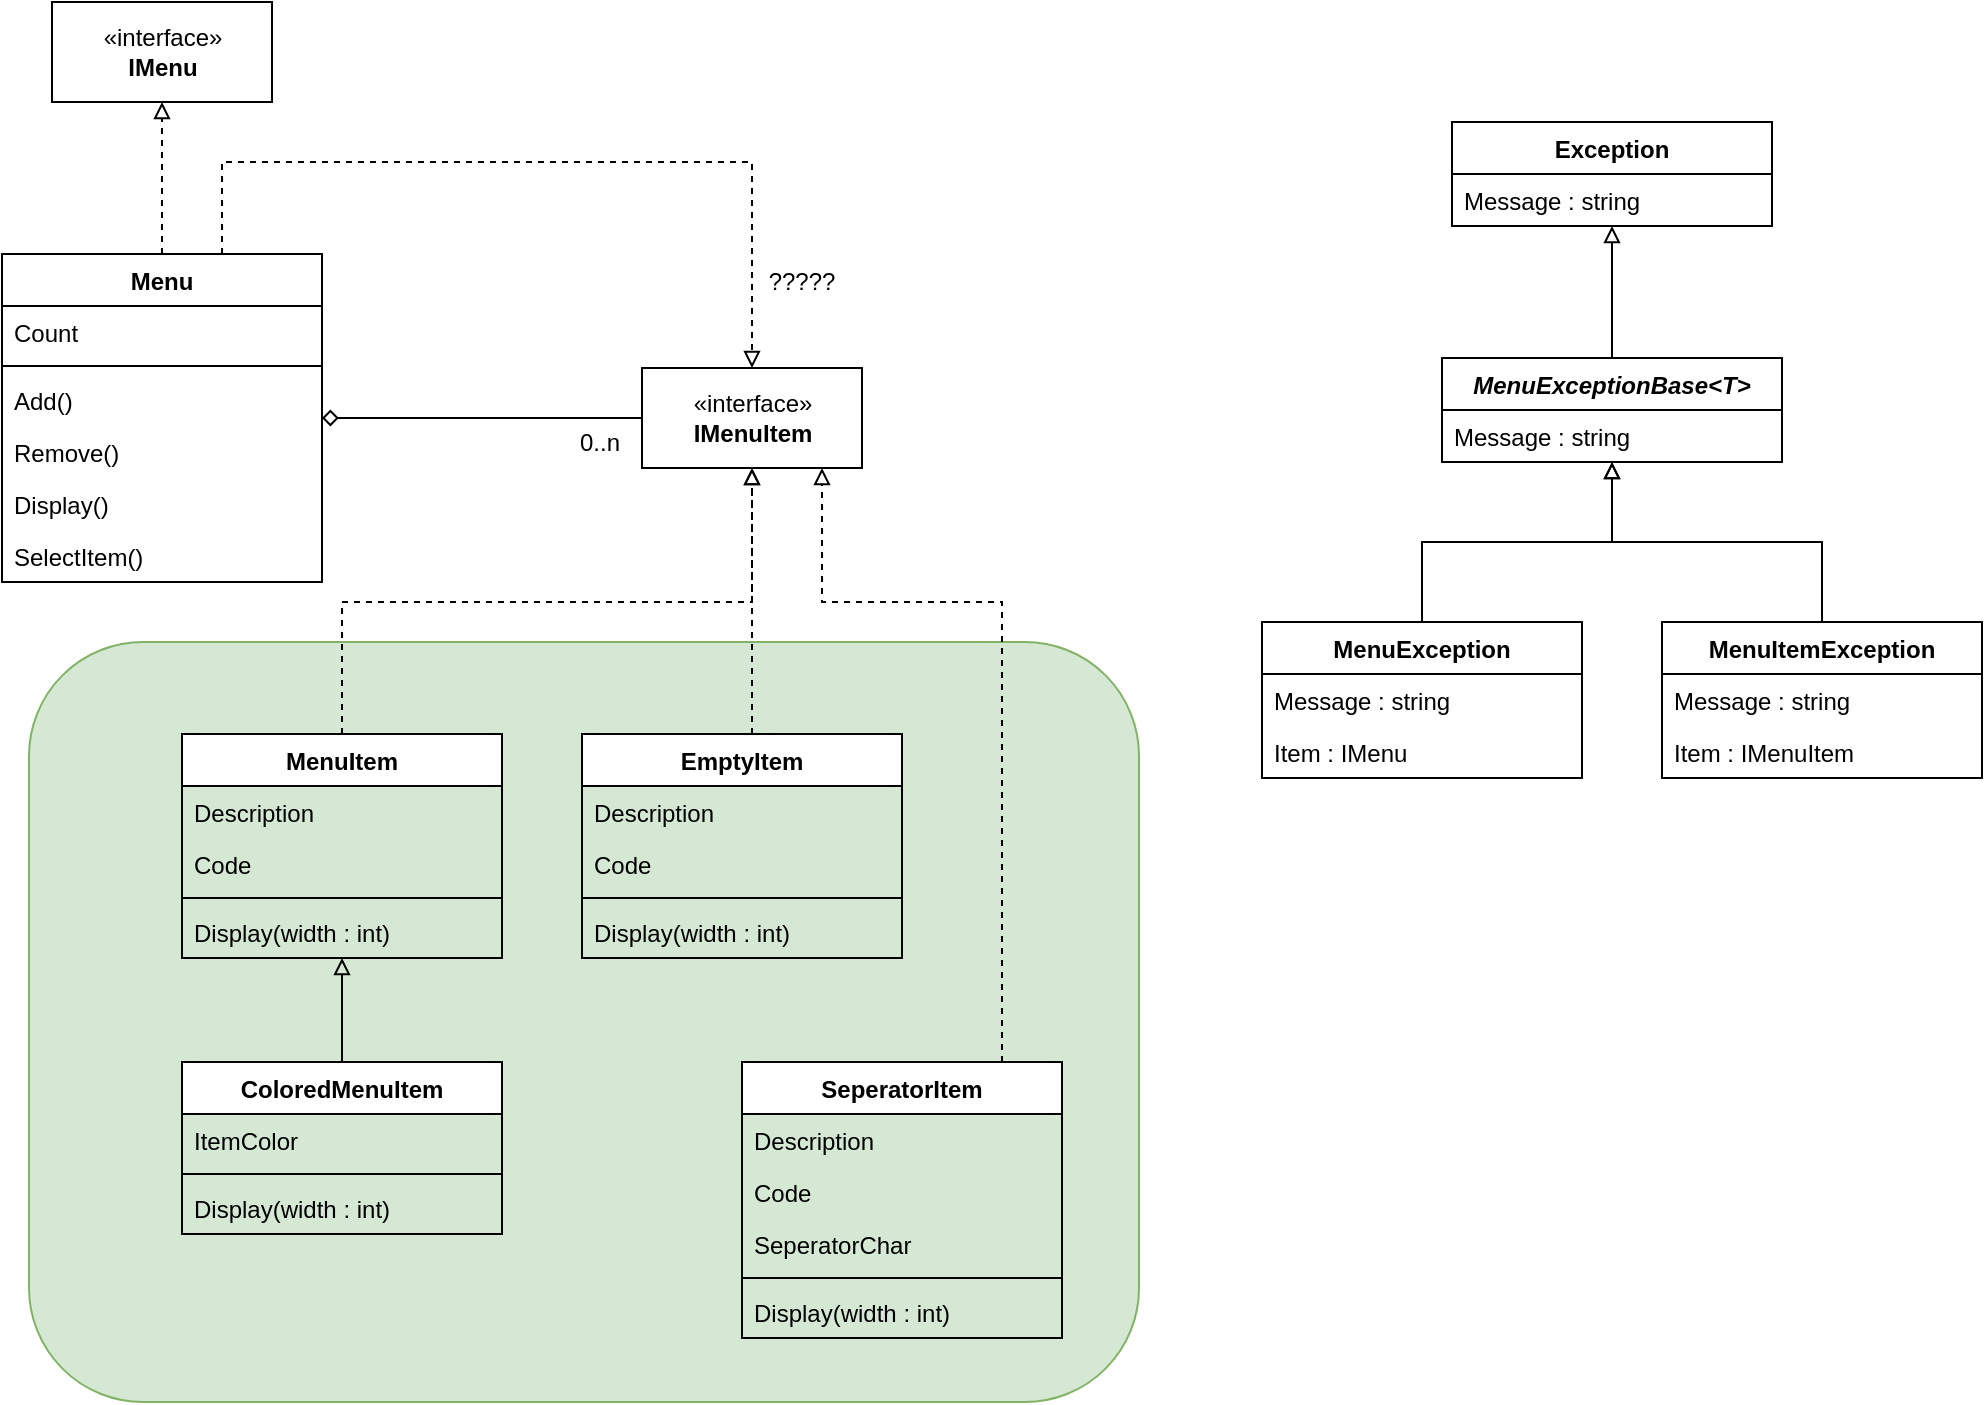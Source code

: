 <mxfile version="13.9.9" type="device"><diagram id="EiQuwzDnG7kpTYSZTTEy" name="ÜbungInterfaces"><mxGraphModel dx="1422" dy="815" grid="1" gridSize="10" guides="1" tooltips="1" connect="1" arrows="1" fold="1" page="1" pageScale="1" pageWidth="1169" pageHeight="827" math="0" shadow="0"><root><mxCell id="ZBaBb_uAq3HlPvCAK4kc-0"/><mxCell id="ZBaBb_uAq3HlPvCAK4kc-1" parent="ZBaBb_uAq3HlPvCAK4kc-0"/><mxCell id="ZBaBb_uAq3HlPvCAK4kc-36" value="" style="rounded=1;whiteSpace=wrap;html=1;fillColor=#d5e8d4;strokeColor=#82b366;" parent="ZBaBb_uAq3HlPvCAK4kc-1" vertex="1"><mxGeometry x="123.5" y="380" width="555" height="380" as="geometry"/></mxCell><mxCell id="ZBaBb_uAq3HlPvCAK4kc-2" value="«interface»&lt;br&gt;&lt;b&gt;IMenuItem&lt;/b&gt;" style="html=1;" parent="ZBaBb_uAq3HlPvCAK4kc-1" vertex="1"><mxGeometry x="430" y="243" width="110" height="50" as="geometry"/></mxCell><mxCell id="ZBaBb_uAq3HlPvCAK4kc-3" style="edgeStyle=orthogonalEdgeStyle;rounded=0;orthogonalLoop=1;jettySize=auto;html=1;entryX=0.5;entryY=1;entryDx=0;entryDy=0;dashed=1;endArrow=block;endFill=0;" parent="ZBaBb_uAq3HlPvCAK4kc-1" source="ZBaBb_uAq3HlPvCAK4kc-5" target="ZBaBb_uAq3HlPvCAK4kc-2" edge="1"><mxGeometry relative="1" as="geometry"><Array as="points"><mxPoint x="280" y="360"/><mxPoint x="485" y="360"/></Array></mxGeometry></mxCell><mxCell id="ZBaBb_uAq3HlPvCAK4kc-4" style="edgeStyle=orthogonalEdgeStyle;rounded=0;orthogonalLoop=1;jettySize=auto;html=1;entryX=0.5;entryY=0;entryDx=0;entryDy=0;endArrow=none;endFill=0;startArrow=block;startFill=0;" parent="ZBaBb_uAq3HlPvCAK4kc-1" source="ZBaBb_uAq3HlPvCAK4kc-5" target="ZBaBb_uAq3HlPvCAK4kc-20" edge="1"><mxGeometry relative="1" as="geometry"/></mxCell><mxCell id="ZBaBb_uAq3HlPvCAK4kc-5" value="MenuItem" style="swimlane;fontStyle=1;align=center;verticalAlign=top;childLayout=stackLayout;horizontal=1;startSize=26;horizontalStack=0;resizeParent=1;resizeParentMax=0;resizeLast=0;collapsible=1;marginBottom=0;" parent="ZBaBb_uAq3HlPvCAK4kc-1" vertex="1"><mxGeometry x="200" y="426" width="160" height="112" as="geometry"/></mxCell><mxCell id="ZBaBb_uAq3HlPvCAK4kc-6" value="Description" style="text;strokeColor=none;fillColor=none;align=left;verticalAlign=top;spacingLeft=4;spacingRight=4;overflow=hidden;rotatable=0;points=[[0,0.5],[1,0.5]];portConstraint=eastwest;" parent="ZBaBb_uAq3HlPvCAK4kc-5" vertex="1"><mxGeometry y="26" width="160" height="26" as="geometry"/></mxCell><mxCell id="ZBaBb_uAq3HlPvCAK4kc-7" value="Code" style="text;strokeColor=none;fillColor=none;align=left;verticalAlign=top;spacingLeft=4;spacingRight=4;overflow=hidden;rotatable=0;points=[[0,0.5],[1,0.5]];portConstraint=eastwest;" parent="ZBaBb_uAq3HlPvCAK4kc-5" vertex="1"><mxGeometry y="52" width="160" height="26" as="geometry"/></mxCell><mxCell id="ZBaBb_uAq3HlPvCAK4kc-10" value="" style="line;strokeWidth=1;fillColor=none;align=left;verticalAlign=middle;spacingTop=-1;spacingLeft=3;spacingRight=3;rotatable=0;labelPosition=right;points=[];portConstraint=eastwest;" parent="ZBaBb_uAq3HlPvCAK4kc-5" vertex="1"><mxGeometry y="78" width="160" height="8" as="geometry"/></mxCell><mxCell id="ZBaBb_uAq3HlPvCAK4kc-11" value="Display(width : int)" style="text;strokeColor=none;fillColor=none;align=left;verticalAlign=top;spacingLeft=4;spacingRight=4;overflow=hidden;rotatable=0;points=[[0,0.5],[1,0.5]];portConstraint=eastwest;" parent="ZBaBb_uAq3HlPvCAK4kc-5" vertex="1"><mxGeometry y="86" width="160" height="26" as="geometry"/></mxCell><mxCell id="ZBaBb_uAq3HlPvCAK4kc-12" style="edgeStyle=orthogonalEdgeStyle;rounded=0;orthogonalLoop=1;jettySize=auto;html=1;dashed=1;endArrow=block;endFill=0;" parent="ZBaBb_uAq3HlPvCAK4kc-1" source="ZBaBb_uAq3HlPvCAK4kc-13" target="ZBaBb_uAq3HlPvCAK4kc-2" edge="1"><mxGeometry relative="1" as="geometry"><Array as="points"><mxPoint x="485" y="390"/><mxPoint x="485" y="390"/></Array></mxGeometry></mxCell><mxCell id="ZBaBb_uAq3HlPvCAK4kc-13" value="EmptyItem" style="swimlane;fontStyle=1;align=center;verticalAlign=top;childLayout=stackLayout;horizontal=1;startSize=26;horizontalStack=0;resizeParent=1;resizeParentMax=0;resizeLast=0;collapsible=1;marginBottom=0;" parent="ZBaBb_uAq3HlPvCAK4kc-1" vertex="1"><mxGeometry x="400" y="426" width="160" height="112" as="geometry"/></mxCell><mxCell id="ZBaBb_uAq3HlPvCAK4kc-14" value="Description" style="text;strokeColor=none;fillColor=none;align=left;verticalAlign=top;spacingLeft=4;spacingRight=4;overflow=hidden;rotatable=0;points=[[0,0.5],[1,0.5]];portConstraint=eastwest;" parent="ZBaBb_uAq3HlPvCAK4kc-13" vertex="1"><mxGeometry y="26" width="160" height="26" as="geometry"/></mxCell><mxCell id="ZBaBb_uAq3HlPvCAK4kc-15" value="Code" style="text;strokeColor=none;fillColor=none;align=left;verticalAlign=top;spacingLeft=4;spacingRight=4;overflow=hidden;rotatable=0;points=[[0,0.5],[1,0.5]];portConstraint=eastwest;" parent="ZBaBb_uAq3HlPvCAK4kc-13" vertex="1"><mxGeometry y="52" width="160" height="26" as="geometry"/></mxCell><mxCell id="ZBaBb_uAq3HlPvCAK4kc-18" value="" style="line;strokeWidth=1;fillColor=none;align=left;verticalAlign=middle;spacingTop=-1;spacingLeft=3;spacingRight=3;rotatable=0;labelPosition=right;points=[];portConstraint=eastwest;" parent="ZBaBb_uAq3HlPvCAK4kc-13" vertex="1"><mxGeometry y="78" width="160" height="8" as="geometry"/></mxCell><mxCell id="ZBaBb_uAq3HlPvCAK4kc-19" value="Display(width : int)" style="text;strokeColor=none;fillColor=none;align=left;verticalAlign=top;spacingLeft=4;spacingRight=4;overflow=hidden;rotatable=0;points=[[0,0.5],[1,0.5]];portConstraint=eastwest;" parent="ZBaBb_uAq3HlPvCAK4kc-13" vertex="1"><mxGeometry y="86" width="160" height="26" as="geometry"/></mxCell><mxCell id="ZBaBb_uAq3HlPvCAK4kc-20" value="ColoredMenuItem" style="swimlane;fontStyle=1;align=center;verticalAlign=top;childLayout=stackLayout;horizontal=1;startSize=26;horizontalStack=0;resizeParent=1;resizeParentMax=0;resizeLast=0;collapsible=1;marginBottom=0;" parent="ZBaBb_uAq3HlPvCAK4kc-1" vertex="1"><mxGeometry x="200" y="590" width="160" height="86" as="geometry"/></mxCell><mxCell id="ZBaBb_uAq3HlPvCAK4kc-21" value="ItemColor" style="text;strokeColor=none;fillColor=none;align=left;verticalAlign=top;spacingLeft=4;spacingRight=4;overflow=hidden;rotatable=0;points=[[0,0.5],[1,0.5]];portConstraint=eastwest;" parent="ZBaBb_uAq3HlPvCAK4kc-20" vertex="1"><mxGeometry y="26" width="160" height="26" as="geometry"/></mxCell><mxCell id="ZBaBb_uAq3HlPvCAK4kc-22" value="" style="line;strokeWidth=1;fillColor=none;align=left;verticalAlign=middle;spacingTop=-1;spacingLeft=3;spacingRight=3;rotatable=0;labelPosition=right;points=[];portConstraint=eastwest;" parent="ZBaBb_uAq3HlPvCAK4kc-20" vertex="1"><mxGeometry y="52" width="160" height="8" as="geometry"/></mxCell><mxCell id="ZBaBb_uAq3HlPvCAK4kc-23" value="Display(width : int)" style="text;strokeColor=none;fillColor=none;align=left;verticalAlign=top;spacingLeft=4;spacingRight=4;overflow=hidden;rotatable=0;points=[[0,0.5],[1,0.5]];portConstraint=eastwest;" parent="ZBaBb_uAq3HlPvCAK4kc-20" vertex="1"><mxGeometry y="60" width="160" height="26" as="geometry"/></mxCell><mxCell id="ZBaBb_uAq3HlPvCAK4kc-24" style="edgeStyle=orthogonalEdgeStyle;rounded=0;orthogonalLoop=1;jettySize=auto;html=1;entryX=0;entryY=0.5;entryDx=0;entryDy=0;startArrow=diamond;startFill=0;endArrow=none;endFill=0;" parent="ZBaBb_uAq3HlPvCAK4kc-1" source="ZBaBb_uAq3HlPvCAK4kc-26" target="ZBaBb_uAq3HlPvCAK4kc-2" edge="1"><mxGeometry relative="1" as="geometry"/></mxCell><mxCell id="ZBaBb_uAq3HlPvCAK4kc-25" style="edgeStyle=orthogonalEdgeStyle;rounded=0;orthogonalLoop=1;jettySize=auto;html=1;entryX=0.5;entryY=1;entryDx=0;entryDy=0;startArrow=none;startFill=0;endArrow=block;endFill=0;dashed=1;" parent="ZBaBb_uAq3HlPvCAK4kc-1" source="ZBaBb_uAq3HlPvCAK4kc-26" target="ZBaBb_uAq3HlPvCAK4kc-34" edge="1"><mxGeometry relative="1" as="geometry"/></mxCell><mxCell id="vk1AnZmLgeI2WjytxcBO-0" style="edgeStyle=orthogonalEdgeStyle;rounded=0;orthogonalLoop=1;jettySize=auto;html=1;entryX=0.5;entryY=0;entryDx=0;entryDy=0;dashed=1;endArrow=block;endFill=0;" edge="1" parent="ZBaBb_uAq3HlPvCAK4kc-1" source="ZBaBb_uAq3HlPvCAK4kc-26" target="ZBaBb_uAq3HlPvCAK4kc-2"><mxGeometry relative="1" as="geometry"><Array as="points"><mxPoint x="220" y="140"/><mxPoint x="485" y="140"/></Array></mxGeometry></mxCell><mxCell id="ZBaBb_uAq3HlPvCAK4kc-26" value="Menu" style="swimlane;fontStyle=1;align=center;verticalAlign=top;childLayout=stackLayout;horizontal=1;startSize=26;horizontalStack=0;resizeParent=1;resizeParentMax=0;resizeLast=0;collapsible=1;marginBottom=0;" parent="ZBaBb_uAq3HlPvCAK4kc-1" vertex="1"><mxGeometry x="110" y="186" width="160" height="164" as="geometry"/></mxCell><mxCell id="ZBaBb_uAq3HlPvCAK4kc-27" value="Count" style="text;strokeColor=none;fillColor=none;align=left;verticalAlign=top;spacingLeft=4;spacingRight=4;overflow=hidden;rotatable=0;points=[[0,0.5],[1,0.5]];portConstraint=eastwest;" parent="ZBaBb_uAq3HlPvCAK4kc-26" vertex="1"><mxGeometry y="26" width="160" height="26" as="geometry"/></mxCell><mxCell id="ZBaBb_uAq3HlPvCAK4kc-28" value="" style="line;strokeWidth=1;fillColor=none;align=left;verticalAlign=middle;spacingTop=-1;spacingLeft=3;spacingRight=3;rotatable=0;labelPosition=right;points=[];portConstraint=eastwest;" parent="ZBaBb_uAq3HlPvCAK4kc-26" vertex="1"><mxGeometry y="52" width="160" height="8" as="geometry"/></mxCell><mxCell id="ZBaBb_uAq3HlPvCAK4kc-29" value="Add()" style="text;strokeColor=none;fillColor=none;align=left;verticalAlign=top;spacingLeft=4;spacingRight=4;overflow=hidden;rotatable=0;points=[[0,0.5],[1,0.5]];portConstraint=eastwest;" parent="ZBaBb_uAq3HlPvCAK4kc-26" vertex="1"><mxGeometry y="60" width="160" height="26" as="geometry"/></mxCell><mxCell id="ZBaBb_uAq3HlPvCAK4kc-30" value="Remove()" style="text;strokeColor=none;fillColor=none;align=left;verticalAlign=top;spacingLeft=4;spacingRight=4;overflow=hidden;rotatable=0;points=[[0,0.5],[1,0.5]];portConstraint=eastwest;" parent="ZBaBb_uAq3HlPvCAK4kc-26" vertex="1"><mxGeometry y="86" width="160" height="26" as="geometry"/></mxCell><mxCell id="ZBaBb_uAq3HlPvCAK4kc-31" value="Display()" style="text;strokeColor=none;fillColor=none;align=left;verticalAlign=top;spacingLeft=4;spacingRight=4;overflow=hidden;rotatable=0;points=[[0,0.5],[1,0.5]];portConstraint=eastwest;" parent="ZBaBb_uAq3HlPvCAK4kc-26" vertex="1"><mxGeometry y="112" width="160" height="26" as="geometry"/></mxCell><mxCell id="vk1AnZmLgeI2WjytxcBO-17" value="SelectItem()" style="text;strokeColor=none;fillColor=none;align=left;verticalAlign=top;spacingLeft=4;spacingRight=4;overflow=hidden;rotatable=0;points=[[0,0.5],[1,0.5]];portConstraint=eastwest;" vertex="1" parent="ZBaBb_uAq3HlPvCAK4kc-26"><mxGeometry y="138" width="160" height="26" as="geometry"/></mxCell><mxCell id="ZBaBb_uAq3HlPvCAK4kc-33" value="0..n" style="resizable=0;align=left;verticalAlign=bottom;labelBackgroundColor=none;fontSize=12;" parent="ZBaBb_uAq3HlPvCAK4kc-1" connectable="0" vertex="1"><mxGeometry x="401" y="287.997" as="geometry"><mxPoint x="-4" y="1" as="offset"/></mxGeometry></mxCell><mxCell id="ZBaBb_uAq3HlPvCAK4kc-34" value="«interface»&lt;br&gt;&lt;b&gt;IMenu&lt;/b&gt;" style="html=1;" parent="ZBaBb_uAq3HlPvCAK4kc-1" vertex="1"><mxGeometry x="135" y="60" width="110" height="50" as="geometry"/></mxCell><mxCell id="vk1AnZmLgeI2WjytxcBO-1" value="Exception" style="swimlane;fontStyle=1;align=center;verticalAlign=top;childLayout=stackLayout;horizontal=1;startSize=26;horizontalStack=0;resizeParent=1;resizeParentMax=0;resizeLast=0;collapsible=1;marginBottom=0;" vertex="1" parent="ZBaBb_uAq3HlPvCAK4kc-1"><mxGeometry x="835" y="120" width="160" height="52" as="geometry"/></mxCell><mxCell id="vk1AnZmLgeI2WjytxcBO-2" value="Message : string" style="text;strokeColor=none;fillColor=none;align=left;verticalAlign=top;spacingLeft=4;spacingRight=4;overflow=hidden;rotatable=0;points=[[0,0.5],[1,0.5]];portConstraint=eastwest;" vertex="1" parent="vk1AnZmLgeI2WjytxcBO-1"><mxGeometry y="26" width="160" height="26" as="geometry"/></mxCell><mxCell id="vk1AnZmLgeI2WjytxcBO-16" style="edgeStyle=orthogonalEdgeStyle;rounded=0;orthogonalLoop=1;jettySize=auto;html=1;endArrow=block;endFill=0;" edge="1" parent="ZBaBb_uAq3HlPvCAK4kc-1" source="vk1AnZmLgeI2WjytxcBO-5" target="vk1AnZmLgeI2WjytxcBO-1"><mxGeometry relative="1" as="geometry"/></mxCell><mxCell id="vk1AnZmLgeI2WjytxcBO-5" value="MenuExceptionBase&lt;T&gt;" style="swimlane;fontStyle=3;align=center;verticalAlign=top;childLayout=stackLayout;horizontal=1;startSize=26;horizontalStack=0;resizeParent=1;resizeParentMax=0;resizeLast=0;collapsible=1;marginBottom=0;" vertex="1" parent="ZBaBb_uAq3HlPvCAK4kc-1"><mxGeometry x="830" y="238" width="170" height="52" as="geometry"/></mxCell><mxCell id="vk1AnZmLgeI2WjytxcBO-6" value="Message : string" style="text;strokeColor=none;fillColor=none;align=left;verticalAlign=top;spacingLeft=4;spacingRight=4;overflow=hidden;rotatable=0;points=[[0,0.5],[1,0.5]];portConstraint=eastwest;" vertex="1" parent="vk1AnZmLgeI2WjytxcBO-5"><mxGeometry y="26" width="170" height="26" as="geometry"/></mxCell><mxCell id="vk1AnZmLgeI2WjytxcBO-14" style="edgeStyle=orthogonalEdgeStyle;rounded=0;orthogonalLoop=1;jettySize=auto;html=1;endArrow=block;endFill=0;" edge="1" parent="ZBaBb_uAq3HlPvCAK4kc-1" source="vk1AnZmLgeI2WjytxcBO-8" target="vk1AnZmLgeI2WjytxcBO-5"><mxGeometry relative="1" as="geometry"/></mxCell><mxCell id="vk1AnZmLgeI2WjytxcBO-8" value="MenuException" style="swimlane;fontStyle=1;align=center;verticalAlign=top;childLayout=stackLayout;horizontal=1;startSize=26;horizontalStack=0;resizeParent=1;resizeParentMax=0;resizeLast=0;collapsible=1;marginBottom=0;" vertex="1" parent="ZBaBb_uAq3HlPvCAK4kc-1"><mxGeometry x="740" y="370" width="160" height="78" as="geometry"/></mxCell><mxCell id="vk1AnZmLgeI2WjytxcBO-9" value="Message : string" style="text;strokeColor=none;fillColor=none;align=left;verticalAlign=top;spacingLeft=4;spacingRight=4;overflow=hidden;rotatable=0;points=[[0,0.5],[1,0.5]];portConstraint=eastwest;" vertex="1" parent="vk1AnZmLgeI2WjytxcBO-8"><mxGeometry y="26" width="160" height="26" as="geometry"/></mxCell><mxCell id="vk1AnZmLgeI2WjytxcBO-10" value="Item : IMenu" style="text;strokeColor=none;fillColor=none;align=left;verticalAlign=top;spacingLeft=4;spacingRight=4;overflow=hidden;rotatable=0;points=[[0,0.5],[1,0.5]];portConstraint=eastwest;" vertex="1" parent="vk1AnZmLgeI2WjytxcBO-8"><mxGeometry y="52" width="160" height="26" as="geometry"/></mxCell><mxCell id="vk1AnZmLgeI2WjytxcBO-15" style="edgeStyle=orthogonalEdgeStyle;rounded=0;orthogonalLoop=1;jettySize=auto;html=1;endArrow=block;endFill=0;" edge="1" parent="ZBaBb_uAq3HlPvCAK4kc-1" source="vk1AnZmLgeI2WjytxcBO-11" target="vk1AnZmLgeI2WjytxcBO-5"><mxGeometry relative="1" as="geometry"/></mxCell><mxCell id="vk1AnZmLgeI2WjytxcBO-11" value="MenuItemException" style="swimlane;fontStyle=1;align=center;verticalAlign=top;childLayout=stackLayout;horizontal=1;startSize=26;horizontalStack=0;resizeParent=1;resizeParentMax=0;resizeLast=0;collapsible=1;marginBottom=0;" vertex="1" parent="ZBaBb_uAq3HlPvCAK4kc-1"><mxGeometry x="940" y="370" width="160" height="78" as="geometry"/></mxCell><mxCell id="vk1AnZmLgeI2WjytxcBO-12" value="Message : string" style="text;strokeColor=none;fillColor=none;align=left;verticalAlign=top;spacingLeft=4;spacingRight=4;overflow=hidden;rotatable=0;points=[[0,0.5],[1,0.5]];portConstraint=eastwest;" vertex="1" parent="vk1AnZmLgeI2WjytxcBO-11"><mxGeometry y="26" width="160" height="26" as="geometry"/></mxCell><mxCell id="vk1AnZmLgeI2WjytxcBO-13" value="Item : IMenuItem" style="text;strokeColor=none;fillColor=none;align=left;verticalAlign=top;spacingLeft=4;spacingRight=4;overflow=hidden;rotatable=0;points=[[0,0.5],[1,0.5]];portConstraint=eastwest;" vertex="1" parent="vk1AnZmLgeI2WjytxcBO-11"><mxGeometry y="52" width="160" height="26" as="geometry"/></mxCell><mxCell id="vk1AnZmLgeI2WjytxcBO-23" style="edgeStyle=orthogonalEdgeStyle;rounded=0;orthogonalLoop=1;jettySize=auto;html=1;endArrow=block;endFill=0;dashed=1;" edge="1" parent="ZBaBb_uAq3HlPvCAK4kc-1" source="vk1AnZmLgeI2WjytxcBO-18" target="ZBaBb_uAq3HlPvCAK4kc-2"><mxGeometry relative="1" as="geometry"><Array as="points"><mxPoint x="610" y="360"/><mxPoint x="520" y="360"/></Array></mxGeometry></mxCell><mxCell id="vk1AnZmLgeI2WjytxcBO-18" value="SeperatorItem" style="swimlane;fontStyle=1;align=center;verticalAlign=top;childLayout=stackLayout;horizontal=1;startSize=26;horizontalStack=0;resizeParent=1;resizeParentMax=0;resizeLast=0;collapsible=1;marginBottom=0;" vertex="1" parent="ZBaBb_uAq3HlPvCAK4kc-1"><mxGeometry x="480" y="590" width="160" height="138" as="geometry"/></mxCell><mxCell id="vk1AnZmLgeI2WjytxcBO-24" value="Description" style="text;strokeColor=none;fillColor=none;align=left;verticalAlign=top;spacingLeft=4;spacingRight=4;overflow=hidden;rotatable=0;points=[[0,0.5],[1,0.5]];portConstraint=eastwest;" vertex="1" parent="vk1AnZmLgeI2WjytxcBO-18"><mxGeometry y="26" width="160" height="26" as="geometry"/></mxCell><mxCell id="vk1AnZmLgeI2WjytxcBO-20" value="Code" style="text;strokeColor=none;fillColor=none;align=left;verticalAlign=top;spacingLeft=4;spacingRight=4;overflow=hidden;rotatable=0;points=[[0,0.5],[1,0.5]];portConstraint=eastwest;" vertex="1" parent="vk1AnZmLgeI2WjytxcBO-18"><mxGeometry y="52" width="160" height="26" as="geometry"/></mxCell><mxCell id="vk1AnZmLgeI2WjytxcBO-19" value="SeperatorChar" style="text;strokeColor=none;fillColor=none;align=left;verticalAlign=top;spacingLeft=4;spacingRight=4;overflow=hidden;rotatable=0;points=[[0,0.5],[1,0.5]];portConstraint=eastwest;" vertex="1" parent="vk1AnZmLgeI2WjytxcBO-18"><mxGeometry y="78" width="160" height="26" as="geometry"/></mxCell><mxCell id="vk1AnZmLgeI2WjytxcBO-21" value="" style="line;strokeWidth=1;fillColor=none;align=left;verticalAlign=middle;spacingTop=-1;spacingLeft=3;spacingRight=3;rotatable=0;labelPosition=right;points=[];portConstraint=eastwest;" vertex="1" parent="vk1AnZmLgeI2WjytxcBO-18"><mxGeometry y="104" width="160" height="8" as="geometry"/></mxCell><mxCell id="vk1AnZmLgeI2WjytxcBO-22" value="Display(width : int)" style="text;strokeColor=none;fillColor=none;align=left;verticalAlign=top;spacingLeft=4;spacingRight=4;overflow=hidden;rotatable=0;points=[[0,0.5],[1,0.5]];portConstraint=eastwest;" vertex="1" parent="vk1AnZmLgeI2WjytxcBO-18"><mxGeometry y="112" width="160" height="26" as="geometry"/></mxCell><mxCell id="vk1AnZmLgeI2WjytxcBO-25" value="?????" style="text;html=1;strokeColor=none;fillColor=none;align=center;verticalAlign=middle;whiteSpace=wrap;rounded=0;" vertex="1" parent="ZBaBb_uAq3HlPvCAK4kc-1"><mxGeometry x="490" y="190" width="40" height="20" as="geometry"/></mxCell></root></mxGraphModel></diagram></mxfile>